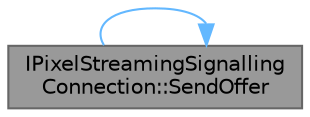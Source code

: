 digraph "IPixelStreamingSignallingConnection::SendOffer"
{
 // INTERACTIVE_SVG=YES
 // LATEX_PDF_SIZE
  bgcolor="transparent";
  edge [fontname=Helvetica,fontsize=10,labelfontname=Helvetica,labelfontsize=10];
  node [fontname=Helvetica,fontsize=10,shape=box,height=0.2,width=0.4];
  rankdir="LR";
  Node1 [id="Node000001",label="IPixelStreamingSignalling\lConnection::SendOffer",height=0.2,width=0.4,color="gray40", fillcolor="grey60", style="filled", fontcolor="black",tooltip="[Streamer only] Sends an offer to the specified player."];
  Node1 -> Node1 [id="edge1_Node000001_Node000001",color="steelblue1",style="solid",tooltip=" "];
}
